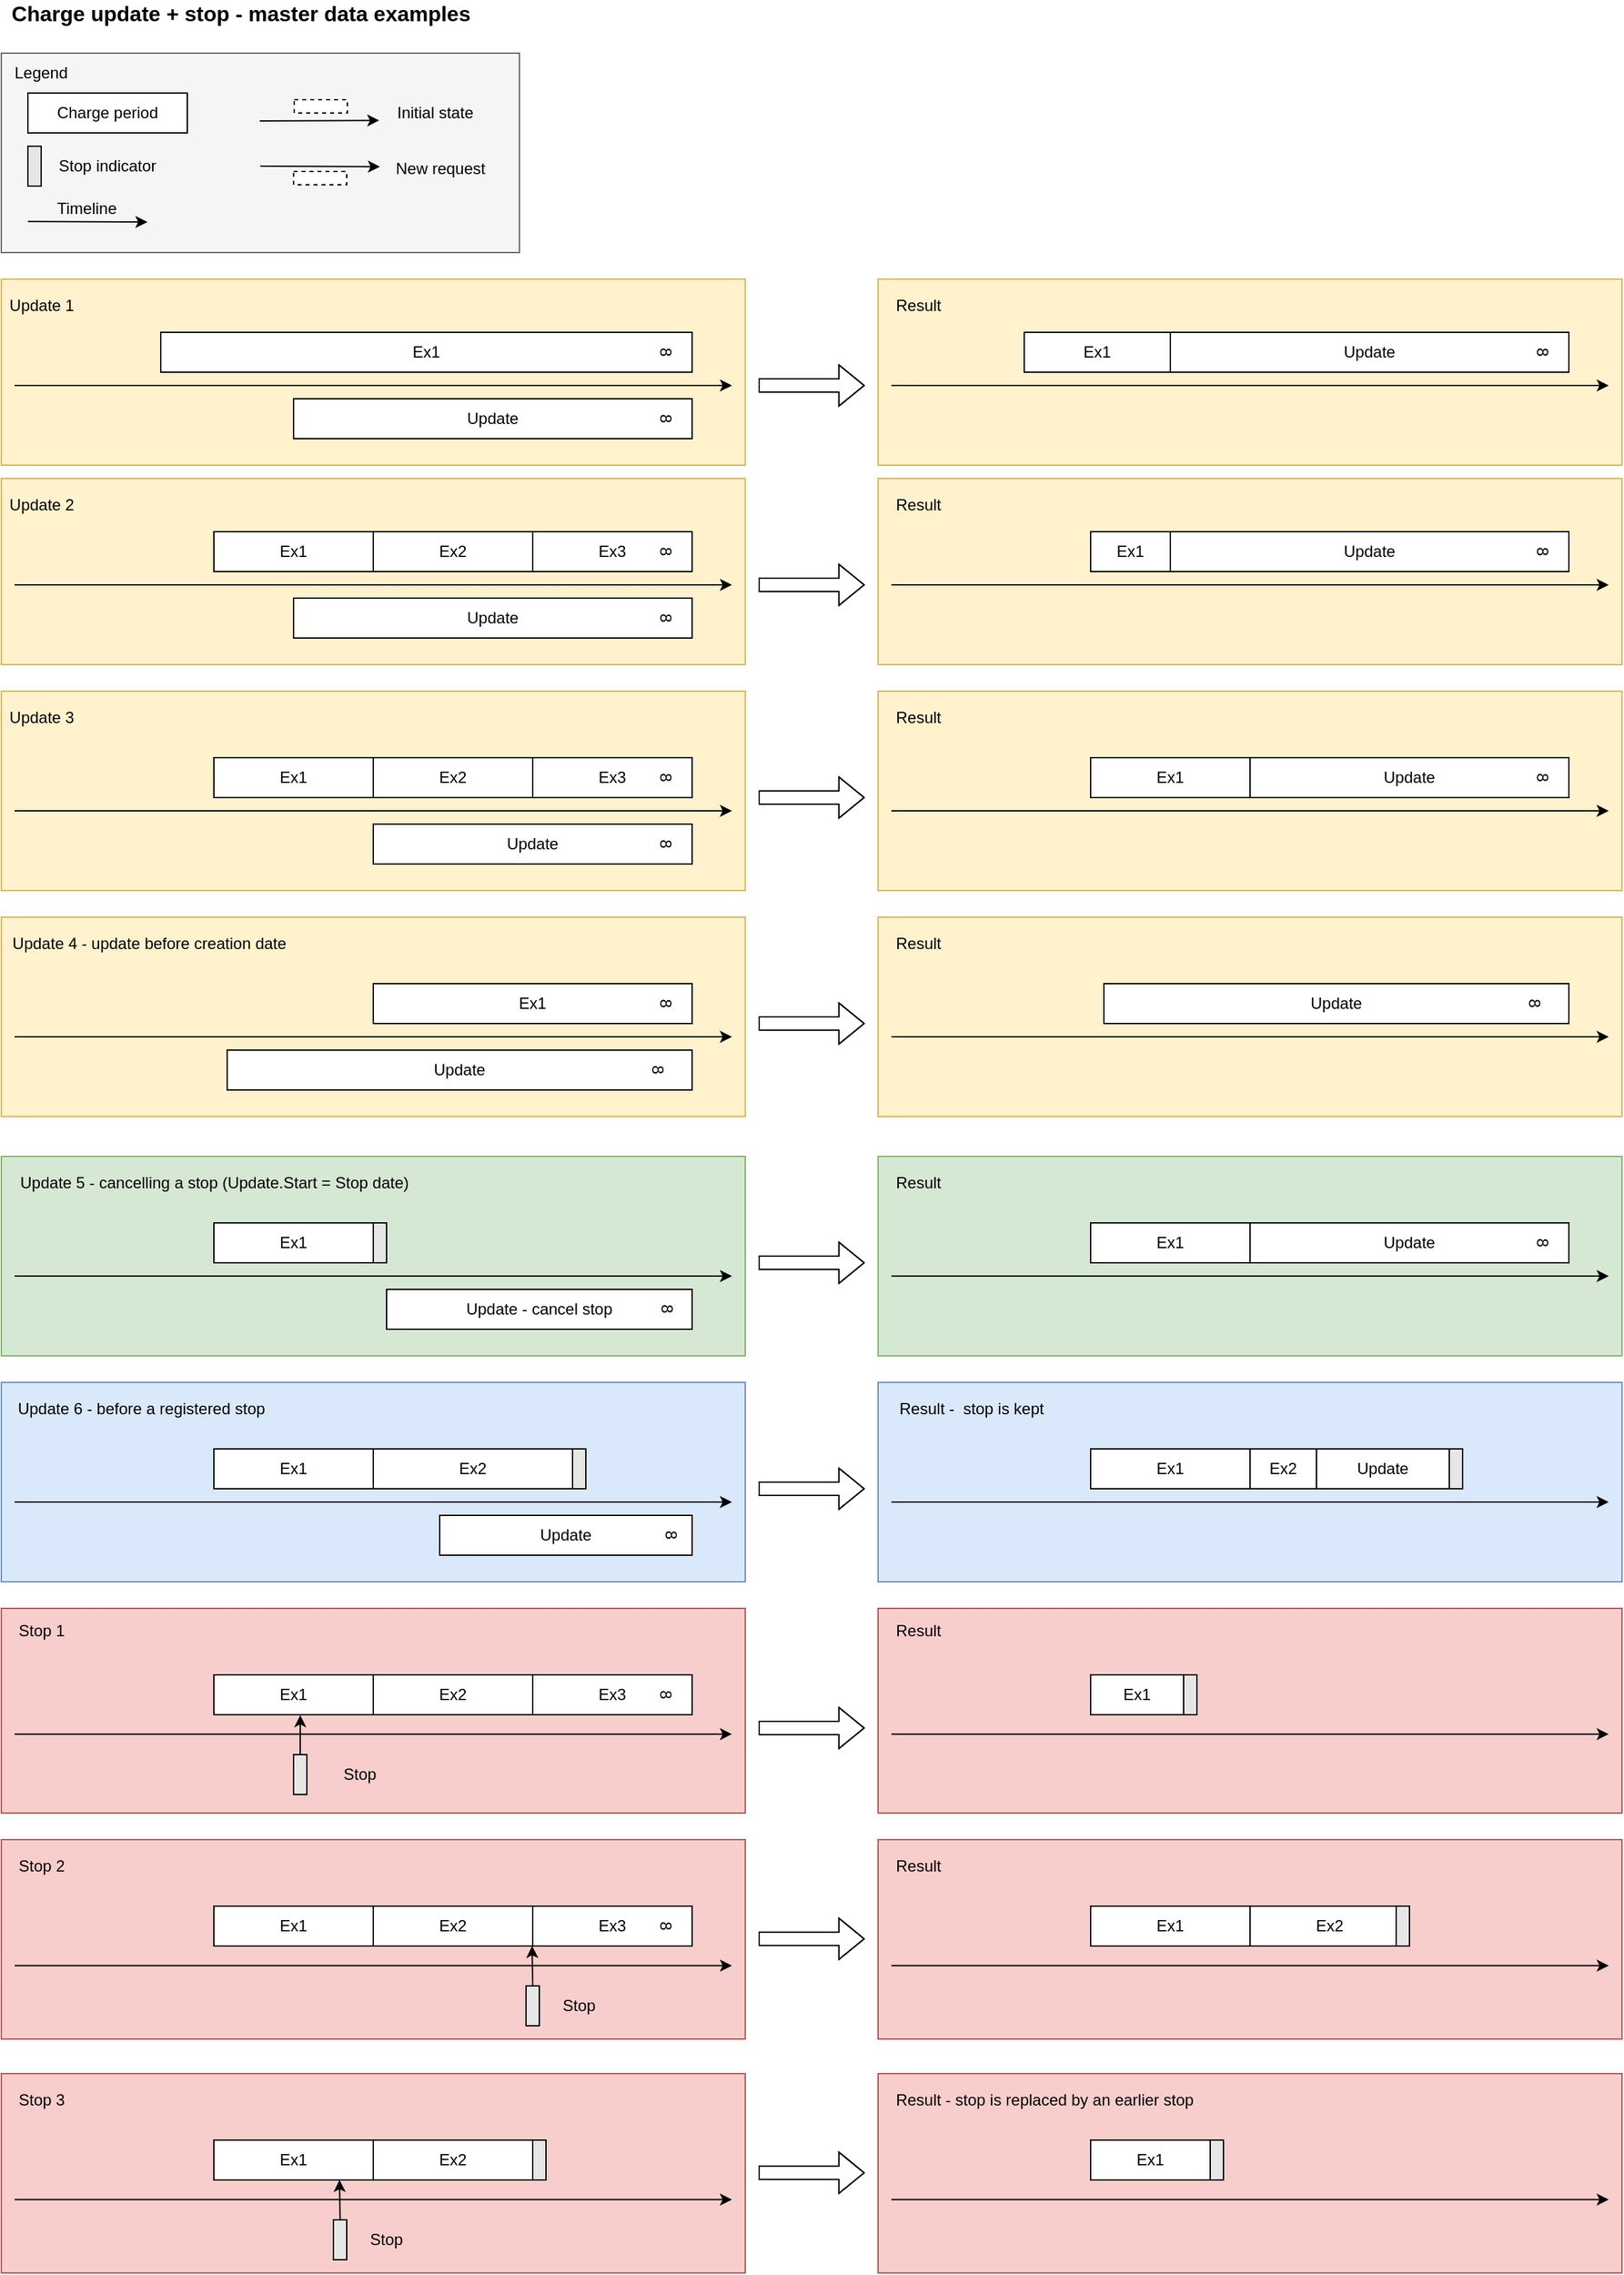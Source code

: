<mxfile version="16.5.1" type="device"><diagram id="L08xGEO8DjK5Y4wGpphl" name="Page-1"><mxGraphModel dx="1102" dy="937" grid="1" gridSize="10" guides="1" tooltips="1" connect="1" arrows="1" fold="1" page="1" pageScale="1" pageWidth="850" pageHeight="1100" math="0" shadow="0"><root><mxCell id="0"/><mxCell id="1" parent="0"/><mxCell id="g9u8XnmibtXIw8tj5yWH-46" value="" style="rounded=0;whiteSpace=wrap;html=1;fontSize=16;fillColor=#f8cecc;strokeColor=#b85450;" parent="1" vertex="1"><mxGeometry x="120" y="1514" width="560" height="150" as="geometry"/></mxCell><mxCell id="g9u8XnmibtXIw8tj5yWH-44" value="" style="rounded=0;whiteSpace=wrap;html=1;fontSize=16;fillColor=#f8cecc;strokeColor=#b85450;" parent="1" vertex="1"><mxGeometry x="120" y="1340" width="560" height="154" as="geometry"/></mxCell><mxCell id="g9u8XnmibtXIw8tj5yWH-43" value="" style="rounded=0;whiteSpace=wrap;html=1;fontSize=16;fillColor=#fff2cc;strokeColor=#d6b656;" parent="1" vertex="1"><mxGeometry x="120" y="650" width="560" height="150" as="geometry"/></mxCell><mxCell id="g9u8XnmibtXIw8tj5yWH-42" value="" style="rounded=0;whiteSpace=wrap;html=1;fontSize=16;fillColor=#fff2cc;strokeColor=#d6b656;" parent="1" vertex="1"><mxGeometry x="120" y="490" width="560" height="140" as="geometry"/></mxCell><mxCell id="g9u8XnmibtXIw8tj5yWH-1" value="" style="endArrow=classic;html=1;rounded=0;" parent="1" edge="1"><mxGeometry width="50" height="50" relative="1" as="geometry"><mxPoint x="130" y="570" as="sourcePoint"/><mxPoint x="670" y="570" as="targetPoint"/></mxGeometry></mxCell><mxCell id="g9u8XnmibtXIw8tj5yWH-2" value="Ex1" style="rounded=0;whiteSpace=wrap;html=1;" parent="1" vertex="1"><mxGeometry x="280" y="530" width="120" height="30" as="geometry"/></mxCell><mxCell id="g9u8XnmibtXIw8tj5yWH-3" value="Ex2" style="rounded=0;whiteSpace=wrap;html=1;" parent="1" vertex="1"><mxGeometry x="400" y="530" width="120" height="30" as="geometry"/></mxCell><mxCell id="g9u8XnmibtXIw8tj5yWH-4" value="Ex3" style="rounded=0;whiteSpace=wrap;html=1;" parent="1" vertex="1"><mxGeometry x="520" y="530" width="120" height="30" as="geometry"/></mxCell><mxCell id="g9u8XnmibtXIw8tj5yWH-7" value="8" style="text;html=1;strokeColor=none;fillColor=none;align=center;verticalAlign=middle;whiteSpace=wrap;rounded=0;rotation=90;" parent="1" vertex="1"><mxGeometry x="610" y="530" width="20" height="30" as="geometry"/></mxCell><mxCell id="g9u8XnmibtXIw8tj5yWH-12" value="Charge update + stop - master data examples" style="text;html=1;align=center;verticalAlign=middle;resizable=0;points=[];autosize=1;strokeColor=none;fillColor=none;fontSize=16;fontStyle=1" parent="1" vertex="1"><mxGeometry x="120" y="130" width="360" height="20" as="geometry"/></mxCell><mxCell id="g9u8XnmibtXIw8tj5yWH-13" value="" style="endArrow=classic;html=1;rounded=0;" parent="1" edge="1"><mxGeometry width="50" height="50" relative="1" as="geometry"><mxPoint x="130" y="740" as="sourcePoint"/><mxPoint x="670" y="740" as="targetPoint"/></mxGeometry></mxCell><mxCell id="g9u8XnmibtXIw8tj5yWH-14" value="Ex1" style="rounded=0;whiteSpace=wrap;html=1;" parent="1" vertex="1"><mxGeometry x="280" y="700" width="120" height="30" as="geometry"/></mxCell><mxCell id="g9u8XnmibtXIw8tj5yWH-15" value="Ex2" style="rounded=0;whiteSpace=wrap;html=1;" parent="1" vertex="1"><mxGeometry x="400" y="700" width="120" height="30" as="geometry"/></mxCell><mxCell id="g9u8XnmibtXIw8tj5yWH-16" value="Ex3" style="rounded=0;whiteSpace=wrap;html=1;" parent="1" vertex="1"><mxGeometry x="520" y="700" width="120" height="30" as="geometry"/></mxCell><mxCell id="g9u8XnmibtXIw8tj5yWH-18" value="8" style="text;html=1;strokeColor=none;fillColor=none;align=center;verticalAlign=middle;whiteSpace=wrap;rounded=0;rotation=90;" parent="1" vertex="1"><mxGeometry x="610" y="700" width="20" height="30" as="geometry"/></mxCell><mxCell id="g9u8XnmibtXIw8tj5yWH-20" value="Update 2" style="text;html=1;align=center;verticalAlign=middle;resizable=0;points=[];autosize=1;strokeColor=none;fillColor=none;" parent="1" vertex="1"><mxGeometry x="120" y="500" width="60" height="20" as="geometry"/></mxCell><mxCell id="g9u8XnmibtXIw8tj5yWH-21" value="Update 3" style="text;html=1;align=center;verticalAlign=middle;resizable=0;points=[];autosize=1;strokeColor=none;fillColor=none;" parent="1" vertex="1"><mxGeometry x="120" y="660" width="60" height="20" as="geometry"/></mxCell><mxCell id="g9u8XnmibtXIw8tj5yWH-22" value="" style="endArrow=classic;html=1;rounded=0;" parent="1" edge="1"><mxGeometry width="50" height="50" relative="1" as="geometry"><mxPoint x="130" y="1434.58" as="sourcePoint"/><mxPoint x="670" y="1434.58" as="targetPoint"/></mxGeometry></mxCell><mxCell id="g9u8XnmibtXIw8tj5yWH-23" value="Ex1" style="rounded=0;whiteSpace=wrap;html=1;" parent="1" vertex="1"><mxGeometry x="280" y="1390" width="120" height="30" as="geometry"/></mxCell><mxCell id="g9u8XnmibtXIw8tj5yWH-24" value="Ex2" style="rounded=0;whiteSpace=wrap;html=1;" parent="1" vertex="1"><mxGeometry x="400" y="1390" width="120" height="30" as="geometry"/></mxCell><mxCell id="g9u8XnmibtXIw8tj5yWH-25" value="Ex3" style="rounded=0;whiteSpace=wrap;html=1;" parent="1" vertex="1"><mxGeometry x="520" y="1390" width="120" height="30" as="geometry"/></mxCell><mxCell id="g9u8XnmibtXIw8tj5yWH-26" value="8" style="text;html=1;strokeColor=none;fillColor=none;align=center;verticalAlign=middle;whiteSpace=wrap;rounded=0;rotation=90;" parent="1" vertex="1"><mxGeometry x="610" y="1390" width="20" height="30" as="geometry"/></mxCell><mxCell id="g9u8XnmibtXIw8tj5yWH-29" value="Stop 1" style="text;html=1;align=center;verticalAlign=middle;resizable=0;points=[];autosize=1;strokeColor=none;fillColor=none;" parent="1" vertex="1"><mxGeometry x="125" y="1347" width="50" height="20" as="geometry"/></mxCell><mxCell id="g9u8XnmibtXIw8tj5yWH-30" value="" style="endArrow=classic;html=1;rounded=0;" parent="1" edge="1"><mxGeometry width="50" height="50" relative="1" as="geometry"><mxPoint x="130" y="1608.76" as="sourcePoint"/><mxPoint x="670" y="1608.76" as="targetPoint"/></mxGeometry></mxCell><mxCell id="g9u8XnmibtXIw8tj5yWH-31" value="Ex1" style="rounded=0;whiteSpace=wrap;html=1;" parent="1" vertex="1"><mxGeometry x="280" y="1564" width="120" height="30" as="geometry"/></mxCell><mxCell id="g9u8XnmibtXIw8tj5yWH-32" value="Ex2" style="rounded=0;whiteSpace=wrap;html=1;" parent="1" vertex="1"><mxGeometry x="400" y="1564" width="120" height="30" as="geometry"/></mxCell><mxCell id="g9u8XnmibtXIw8tj5yWH-33" value="Ex3" style="rounded=0;whiteSpace=wrap;html=1;" parent="1" vertex="1"><mxGeometry x="520" y="1564" width="120" height="30" as="geometry"/></mxCell><mxCell id="g9u8XnmibtXIw8tj5yWH-34" value="8" style="text;html=1;strokeColor=none;fillColor=none;align=center;verticalAlign=middle;whiteSpace=wrap;rounded=0;rotation=90;" parent="1" vertex="1"><mxGeometry x="610" y="1564" width="20" height="30" as="geometry"/></mxCell><mxCell id="g9u8XnmibtXIw8tj5yWH-36" value="" style="rounded=0;whiteSpace=wrap;html=1;fillColor=#E6E6E6;" parent="1" vertex="1"><mxGeometry x="515" y="1624" width="10" height="30" as="geometry"/></mxCell><mxCell id="g9u8XnmibtXIw8tj5yWH-37" value="Stop 2" style="text;html=1;align=center;verticalAlign=middle;resizable=0;points=[];autosize=1;strokeColor=none;fillColor=none;" parent="1" vertex="1"><mxGeometry x="125" y="1524" width="50" height="20" as="geometry"/></mxCell><mxCell id="g9u8XnmibtXIw8tj5yWH-38" value="" style="endArrow=classic;html=1;rounded=0;fontSize=16;entryX=0.538;entryY=1.039;entryDx=0;entryDy=0;entryPerimeter=0;" parent="1" edge="1"><mxGeometry width="50" height="50" relative="1" as="geometry"><mxPoint x="520" y="1624" as="sourcePoint"/><mxPoint x="519.56" y="1594" as="targetPoint"/></mxGeometry></mxCell><mxCell id="g9u8XnmibtXIw8tj5yWH-40" value="Stop" style="text;html=1;strokeColor=none;fillColor=none;align=center;verticalAlign=middle;whiteSpace=wrap;rounded=0;fontSize=12;" parent="1" vertex="1"><mxGeometry x="360" y="1450" width="60" height="30" as="geometry"/></mxCell><mxCell id="g9u8XnmibtXIw8tj5yWH-41" value="Stop" style="text;html=1;strokeColor=none;fillColor=none;align=center;verticalAlign=middle;whiteSpace=wrap;rounded=0;fontSize=12;" parent="1" vertex="1"><mxGeometry x="525" y="1624" width="60" height="30" as="geometry"/></mxCell><mxCell id="g9u8XnmibtXIw8tj5yWH-47" value="" style="group" parent="1" vertex="1" connectable="0"><mxGeometry x="340" y="580" width="300" height="30" as="geometry"/></mxCell><mxCell id="g9u8XnmibtXIw8tj5yWH-5" value="Update" style="rounded=0;whiteSpace=wrap;html=1;" parent="g9u8XnmibtXIw8tj5yWH-47" vertex="1"><mxGeometry width="300" height="30" as="geometry"/></mxCell><mxCell id="g9u8XnmibtXIw8tj5yWH-9" value="8" style="text;html=1;strokeColor=none;fillColor=none;align=center;verticalAlign=middle;whiteSpace=wrap;rounded=0;rotation=90;" parent="g9u8XnmibtXIw8tj5yWH-47" vertex="1"><mxGeometry x="270" width="20" height="30" as="geometry"/></mxCell><mxCell id="g9u8XnmibtXIw8tj5yWH-48" value="" style="group" parent="1" vertex="1" connectable="0"><mxGeometry x="400" y="750" width="240" height="30" as="geometry"/></mxCell><mxCell id="g9u8XnmibtXIw8tj5yWH-6" value="Update" style="rounded=0;whiteSpace=wrap;html=1;" parent="g9u8XnmibtXIw8tj5yWH-48" vertex="1"><mxGeometry width="240" height="30" as="geometry"/></mxCell><mxCell id="g9u8XnmibtXIw8tj5yWH-27" value="8" style="text;html=1;strokeColor=none;fillColor=none;align=center;verticalAlign=middle;whiteSpace=wrap;rounded=0;rotation=90;" parent="g9u8XnmibtXIw8tj5yWH-48" vertex="1"><mxGeometry x="210" width="20" height="30" as="geometry"/></mxCell><mxCell id="g9u8XnmibtXIw8tj5yWH-28" value="" style="rounded=0;whiteSpace=wrap;html=1;fillColor=#E6E6E6;" parent="1" vertex="1"><mxGeometry x="340" y="1450" width="10" height="30" as="geometry"/></mxCell><mxCell id="g9u8XnmibtXIw8tj5yWH-50" value="" style="endArrow=classic;html=1;rounded=0;fontSize=12;exitX=0.5;exitY=0;exitDx=0;exitDy=0;entryX=0.542;entryY=1.012;entryDx=0;entryDy=0;entryPerimeter=0;" parent="1" source="g9u8XnmibtXIw8tj5yWH-28" target="g9u8XnmibtXIw8tj5yWH-23" edge="1"><mxGeometry width="50" height="50" relative="1" as="geometry"><mxPoint x="370" y="1474" as="sourcePoint"/><mxPoint x="420" y="1424" as="targetPoint"/></mxGeometry></mxCell><mxCell id="g9u8XnmibtXIw8tj5yWH-54" value="" style="shape=flexArrow;endArrow=classic;html=1;rounded=0;fontSize=12;" parent="1" edge="1"><mxGeometry width="50" height="50" relative="1" as="geometry"><mxPoint x="690" y="570" as="sourcePoint"/><mxPoint x="770" y="570" as="targetPoint"/><Array as="points"><mxPoint x="730" y="570"/></Array></mxGeometry></mxCell><mxCell id="g9u8XnmibtXIw8tj5yWH-55" value="" style="rounded=0;whiteSpace=wrap;html=1;fontSize=16;fillColor=#fff2cc;strokeColor=#d6b656;" parent="1" vertex="1"><mxGeometry x="780" y="490" width="560" height="140" as="geometry"/></mxCell><mxCell id="g9u8XnmibtXIw8tj5yWH-56" value="" style="endArrow=classic;html=1;rounded=0;" parent="1" edge="1"><mxGeometry width="50" height="50" relative="1" as="geometry"><mxPoint x="790" y="570" as="sourcePoint"/><mxPoint x="1330.0" y="570" as="targetPoint"/></mxGeometry></mxCell><mxCell id="g9u8XnmibtXIw8tj5yWH-57" value="Ex1" style="rounded=0;whiteSpace=wrap;html=1;" parent="1" vertex="1"><mxGeometry x="940" y="530" width="60" height="30" as="geometry"/></mxCell><mxCell id="g9u8XnmibtXIw8tj5yWH-61" value="Result" style="text;html=1;align=center;verticalAlign=middle;resizable=0;points=[];autosize=1;strokeColor=none;fillColor=none;" parent="1" vertex="1"><mxGeometry x="785" y="500" width="50" height="20" as="geometry"/></mxCell><mxCell id="g9u8XnmibtXIw8tj5yWH-62" value="" style="group" parent="1" vertex="1" connectable="0"><mxGeometry x="1000" y="530" width="300" height="30" as="geometry"/></mxCell><mxCell id="g9u8XnmibtXIw8tj5yWH-63" value="Update" style="rounded=0;whiteSpace=wrap;html=1;" parent="g9u8XnmibtXIw8tj5yWH-62" vertex="1"><mxGeometry width="300" height="30" as="geometry"/></mxCell><mxCell id="g9u8XnmibtXIw8tj5yWH-64" value="8" style="text;html=1;strokeColor=none;fillColor=none;align=center;verticalAlign=middle;whiteSpace=wrap;rounded=0;rotation=90;" parent="g9u8XnmibtXIw8tj5yWH-62" vertex="1"><mxGeometry x="270" width="20" height="30" as="geometry"/></mxCell><mxCell id="g9u8XnmibtXIw8tj5yWH-65" value="" style="shape=flexArrow;endArrow=classic;html=1;rounded=0;fontSize=12;" parent="1" edge="1"><mxGeometry width="50" height="50" relative="1" as="geometry"><mxPoint x="690.0" y="730" as="sourcePoint"/><mxPoint x="770" y="730" as="targetPoint"/><Array as="points"><mxPoint x="730" y="730"/></Array></mxGeometry></mxCell><mxCell id="g9u8XnmibtXIw8tj5yWH-66" value="" style="rounded=0;whiteSpace=wrap;html=1;fontSize=16;fillColor=#fff2cc;strokeColor=#d6b656;" parent="1" vertex="1"><mxGeometry x="780" y="650" width="560" height="150" as="geometry"/></mxCell><mxCell id="g9u8XnmibtXIw8tj5yWH-67" value="" style="endArrow=classic;html=1;rounded=0;" parent="1" edge="1"><mxGeometry width="50" height="50" relative="1" as="geometry"><mxPoint x="790" y="740" as="sourcePoint"/><mxPoint x="1330.0" y="740" as="targetPoint"/></mxGeometry></mxCell><mxCell id="g9u8XnmibtXIw8tj5yWH-68" value="Ex1" style="rounded=0;whiteSpace=wrap;html=1;" parent="1" vertex="1"><mxGeometry x="940" y="700" width="120" height="30" as="geometry"/></mxCell><mxCell id="g9u8XnmibtXIw8tj5yWH-72" value="Result" style="text;html=1;align=center;verticalAlign=middle;resizable=0;points=[];autosize=1;strokeColor=none;fillColor=none;" parent="1" vertex="1"><mxGeometry x="785" y="660" width="50" height="20" as="geometry"/></mxCell><mxCell id="g9u8XnmibtXIw8tj5yWH-73" value="" style="group" parent="1" vertex="1" connectable="0"><mxGeometry x="1060" y="700" width="240" height="30" as="geometry"/></mxCell><mxCell id="g9u8XnmibtXIw8tj5yWH-74" value="Update" style="rounded=0;whiteSpace=wrap;html=1;" parent="g9u8XnmibtXIw8tj5yWH-73" vertex="1"><mxGeometry width="240" height="30" as="geometry"/></mxCell><mxCell id="g9u8XnmibtXIw8tj5yWH-75" value="8" style="text;html=1;strokeColor=none;fillColor=none;align=center;verticalAlign=middle;whiteSpace=wrap;rounded=0;rotation=90;" parent="g9u8XnmibtXIw8tj5yWH-73" vertex="1"><mxGeometry x="210" width="20" height="30" as="geometry"/></mxCell><mxCell id="g9u8XnmibtXIw8tj5yWH-76" value="" style="shape=flexArrow;endArrow=classic;html=1;rounded=0;fontSize=12;" parent="1" edge="1"><mxGeometry width="50" height="50" relative="1" as="geometry"><mxPoint x="690.0" y="1430" as="sourcePoint"/><mxPoint x="770" y="1430" as="targetPoint"/><Array as="points"><mxPoint x="730" y="1430"/></Array></mxGeometry></mxCell><mxCell id="g9u8XnmibtXIw8tj5yWH-87" value="" style="rounded=0;whiteSpace=wrap;html=1;fontSize=16;fillColor=#f8cecc;strokeColor=#b85450;" parent="1" vertex="1"><mxGeometry x="780" y="1340" width="560" height="154" as="geometry"/></mxCell><mxCell id="g9u8XnmibtXIw8tj5yWH-88" value="" style="endArrow=classic;html=1;rounded=0;" parent="1" edge="1"><mxGeometry width="50" height="50" relative="1" as="geometry"><mxPoint x="790" y="1434.58" as="sourcePoint"/><mxPoint x="1330.0" y="1434.58" as="targetPoint"/></mxGeometry></mxCell><mxCell id="g9u8XnmibtXIw8tj5yWH-89" value="Ex1" style="rounded=0;whiteSpace=wrap;html=1;" parent="1" vertex="1"><mxGeometry x="940" y="1390" width="70" height="30" as="geometry"/></mxCell><mxCell id="g9u8XnmibtXIw8tj5yWH-93" value="Result" style="text;html=1;align=center;verticalAlign=middle;resizable=0;points=[];autosize=1;strokeColor=none;fillColor=none;" parent="1" vertex="1"><mxGeometry x="785" y="1347" width="50" height="20" as="geometry"/></mxCell><mxCell id="g9u8XnmibtXIw8tj5yWH-97" value="" style="shape=flexArrow;endArrow=classic;html=1;rounded=0;fontSize=12;" parent="1" edge="1"><mxGeometry width="50" height="50" relative="1" as="geometry"><mxPoint x="690.0" y="1588.58" as="sourcePoint"/><mxPoint x="770" y="1588.58" as="targetPoint"/><Array as="points"><mxPoint x="730" y="1588.58"/></Array></mxGeometry></mxCell><mxCell id="g9u8XnmibtXIw8tj5yWH-98" value="" style="rounded=0;whiteSpace=wrap;html=1;fontSize=16;fillColor=#f8cecc;strokeColor=#b85450;" parent="1" vertex="1"><mxGeometry x="780" y="1514" width="560" height="150" as="geometry"/></mxCell><mxCell id="g9u8XnmibtXIw8tj5yWH-99" value="" style="endArrow=classic;html=1;rounded=0;" parent="1" edge="1"><mxGeometry width="50" height="50" relative="1" as="geometry"><mxPoint x="790" y="1608.76" as="sourcePoint"/><mxPoint x="1330.0" y="1608.76" as="targetPoint"/></mxGeometry></mxCell><mxCell id="g9u8XnmibtXIw8tj5yWH-100" value="Ex1" style="rounded=0;whiteSpace=wrap;html=1;" parent="1" vertex="1"><mxGeometry x="940" y="1564" width="120" height="30" as="geometry"/></mxCell><mxCell id="g9u8XnmibtXIw8tj5yWH-101" value="Ex2" style="rounded=0;whiteSpace=wrap;html=1;" parent="1" vertex="1"><mxGeometry x="1060" y="1564" width="120" height="30" as="geometry"/></mxCell><mxCell id="g9u8XnmibtXIw8tj5yWH-105" value="Result" style="text;html=1;align=center;verticalAlign=middle;resizable=0;points=[];autosize=1;strokeColor=none;fillColor=none;" parent="1" vertex="1"><mxGeometry x="785" y="1524" width="50" height="20" as="geometry"/></mxCell><mxCell id="g9u8XnmibtXIw8tj5yWH-108" value="" style="rounded=0;whiteSpace=wrap;html=1;fontSize=16;fillColor=#d5e8d4;strokeColor=#82b366;" parent="1" vertex="1"><mxGeometry x="120" y="1000" width="560" height="150" as="geometry"/></mxCell><mxCell id="g9u8XnmibtXIw8tj5yWH-109" value="" style="endArrow=classic;html=1;rounded=0;" parent="1" edge="1"><mxGeometry width="50" height="50" relative="1" as="geometry"><mxPoint x="130" y="1090" as="sourcePoint"/><mxPoint x="670" y="1090" as="targetPoint"/></mxGeometry></mxCell><mxCell id="g9u8XnmibtXIw8tj5yWH-110" value="Ex1" style="rounded=0;whiteSpace=wrap;html=1;" parent="1" vertex="1"><mxGeometry x="280" y="1050" width="120" height="30" as="geometry"/></mxCell><mxCell id="g9u8XnmibtXIw8tj5yWH-114" value="Update 5 - cancelling a stop (Update.Start = Stop date)" style="text;html=1;align=center;verticalAlign=middle;resizable=0;points=[];autosize=1;strokeColor=none;fillColor=none;" parent="1" vertex="1"><mxGeometry x="125" y="1010" width="310" height="20" as="geometry"/></mxCell><mxCell id="g9u8XnmibtXIw8tj5yWH-115" value="" style="group" parent="1" vertex="1" connectable="0"><mxGeometry x="410" y="1100" width="230" height="30" as="geometry"/></mxCell><mxCell id="g9u8XnmibtXIw8tj5yWH-116" value="Update - cancel stop" style="rounded=0;whiteSpace=wrap;html=1;" parent="g9u8XnmibtXIw8tj5yWH-115" vertex="1"><mxGeometry width="230" height="30" as="geometry"/></mxCell><mxCell id="g9u8XnmibtXIw8tj5yWH-117" value="8" style="text;html=1;strokeColor=none;fillColor=none;align=center;verticalAlign=middle;whiteSpace=wrap;rounded=0;rotation=90;" parent="g9u8XnmibtXIw8tj5yWH-115" vertex="1"><mxGeometry x="201.25" width="19.167" height="30" as="geometry"/></mxCell><mxCell id="g9u8XnmibtXIw8tj5yWH-118" value="" style="shape=flexArrow;endArrow=classic;html=1;rounded=0;fontSize=12;" parent="1" edge="1"><mxGeometry width="50" height="50" relative="1" as="geometry"><mxPoint x="690" y="1080" as="sourcePoint"/><mxPoint x="770" y="1080" as="targetPoint"/><Array as="points"><mxPoint x="730" y="1080"/></Array></mxGeometry></mxCell><mxCell id="g9u8XnmibtXIw8tj5yWH-119" value="" style="rounded=0;whiteSpace=wrap;html=1;fontSize=16;fillColor=#d5e8d4;strokeColor=#82b366;" parent="1" vertex="1"><mxGeometry x="780" y="1000" width="560" height="150" as="geometry"/></mxCell><mxCell id="g9u8XnmibtXIw8tj5yWH-120" value="" style="endArrow=classic;html=1;rounded=0;" parent="1" edge="1"><mxGeometry width="50" height="50" relative="1" as="geometry"><mxPoint x="790" y="1090" as="sourcePoint"/><mxPoint x="1330" y="1090" as="targetPoint"/></mxGeometry></mxCell><mxCell id="g9u8XnmibtXIw8tj5yWH-121" value="Ex1" style="rounded=0;whiteSpace=wrap;html=1;" parent="1" vertex="1"><mxGeometry x="940" y="1050" width="120" height="30" as="geometry"/></mxCell><mxCell id="g9u8XnmibtXIw8tj5yWH-122" value="Result" style="text;html=1;align=center;verticalAlign=middle;resizable=0;points=[];autosize=1;strokeColor=none;fillColor=none;" parent="1" vertex="1"><mxGeometry x="785" y="1010" width="50" height="20" as="geometry"/></mxCell><mxCell id="g9u8XnmibtXIw8tj5yWH-123" value="" style="group" parent="1" vertex="1" connectable="0"><mxGeometry x="1060" y="1050" width="240" height="30" as="geometry"/></mxCell><mxCell id="g9u8XnmibtXIw8tj5yWH-124" value="Update" style="rounded=0;whiteSpace=wrap;html=1;" parent="g9u8XnmibtXIw8tj5yWH-123" vertex="1"><mxGeometry width="240" height="30" as="geometry"/></mxCell><mxCell id="g9u8XnmibtXIw8tj5yWH-125" value="8" style="text;html=1;strokeColor=none;fillColor=none;align=center;verticalAlign=middle;whiteSpace=wrap;rounded=0;rotation=90;" parent="g9u8XnmibtXIw8tj5yWH-123" vertex="1"><mxGeometry x="210" width="20" height="30" as="geometry"/></mxCell><mxCell id="g9u8XnmibtXIw8tj5yWH-157" value="" style="rounded=0;whiteSpace=wrap;html=1;fontSize=16;fillColor=#dae8fc;strokeColor=#6c8ebf;" parent="1" vertex="1"><mxGeometry x="120" y="1170" width="560" height="150" as="geometry"/></mxCell><mxCell id="g9u8XnmibtXIw8tj5yWH-158" value="" style="endArrow=classic;html=1;rounded=0;" parent="1" edge="1"><mxGeometry width="50" height="50" relative="1" as="geometry"><mxPoint x="130" y="1260" as="sourcePoint"/><mxPoint x="670" y="1260" as="targetPoint"/></mxGeometry></mxCell><mxCell id="g9u8XnmibtXIw8tj5yWH-159" value="Ex1" style="rounded=0;whiteSpace=wrap;html=1;" parent="1" vertex="1"><mxGeometry x="280" y="1220" width="120" height="30" as="geometry"/></mxCell><mxCell id="g9u8XnmibtXIw8tj5yWH-160" value="Update 6 - before a registered stop" style="text;html=1;align=center;verticalAlign=middle;resizable=0;points=[];autosize=1;strokeColor=none;fillColor=none;" parent="1" vertex="1"><mxGeometry x="125" y="1180" width="200" height="20" as="geometry"/></mxCell><mxCell id="g9u8XnmibtXIw8tj5yWH-161" value="" style="group" parent="1" vertex="1" connectable="0"><mxGeometry x="450" y="1270" width="190" height="60" as="geometry"/></mxCell><mxCell id="g9u8XnmibtXIw8tj5yWH-162" value="Update" style="rounded=0;whiteSpace=wrap;html=1;" parent="g9u8XnmibtXIw8tj5yWH-161" vertex="1"><mxGeometry width="190" height="30" as="geometry"/></mxCell><mxCell id="g9u8XnmibtXIw8tj5yWH-163" value="8" style="text;html=1;strokeColor=none;fillColor=none;align=center;verticalAlign=middle;whiteSpace=wrap;rounded=0;rotation=90;" parent="g9u8XnmibtXIw8tj5yWH-161" vertex="1"><mxGeometry x="166.25" width="15.833" height="30" as="geometry"/></mxCell><mxCell id="g9u8XnmibtXIw8tj5yWH-164" value="" style="shape=flexArrow;endArrow=classic;html=1;rounded=0;fontSize=12;" parent="1" edge="1"><mxGeometry width="50" height="50" relative="1" as="geometry"><mxPoint x="690" y="1250" as="sourcePoint"/><mxPoint x="770" y="1250" as="targetPoint"/><Array as="points"><mxPoint x="730" y="1250"/></Array></mxGeometry></mxCell><mxCell id="g9u8XnmibtXIw8tj5yWH-172" value="Ex2" style="rounded=0;whiteSpace=wrap;html=1;" parent="1" vertex="1"><mxGeometry x="400" y="1220" width="150" height="30" as="geometry"/></mxCell><mxCell id="g9u8XnmibtXIw8tj5yWH-173" value="" style="rounded=0;whiteSpace=wrap;html=1;fontSize=16;fillColor=#dae8fc;strokeColor=#6c8ebf;" parent="1" vertex="1"><mxGeometry x="780" y="1170" width="560" height="150" as="geometry"/></mxCell><mxCell id="g9u8XnmibtXIw8tj5yWH-174" value="" style="endArrow=classic;html=1;rounded=0;" parent="1" edge="1"><mxGeometry width="50" height="50" relative="1" as="geometry"><mxPoint x="790" y="1260" as="sourcePoint"/><mxPoint x="1330.0" y="1260" as="targetPoint"/></mxGeometry></mxCell><mxCell id="g9u8XnmibtXIw8tj5yWH-175" value="Ex1" style="rounded=0;whiteSpace=wrap;html=1;" parent="1" vertex="1"><mxGeometry x="940" y="1220" width="120" height="30" as="geometry"/></mxCell><mxCell id="g9u8XnmibtXIw8tj5yWH-176" value="Result -&amp;nbsp; stop is kept" style="text;html=1;align=center;verticalAlign=middle;resizable=0;points=[];autosize=1;strokeColor=none;fillColor=none;" parent="1" vertex="1"><mxGeometry x="790" y="1180" width="120" height="20" as="geometry"/></mxCell><mxCell id="g9u8XnmibtXIw8tj5yWH-177" value="" style="group" parent="1" vertex="1" connectable="0"><mxGeometry x="1110" y="1220" width="110" height="30" as="geometry"/></mxCell><mxCell id="g9u8XnmibtXIw8tj5yWH-178" value="Update" style="rounded=0;whiteSpace=wrap;html=1;" parent="g9u8XnmibtXIw8tj5yWH-177" vertex="1"><mxGeometry width="100" height="30" as="geometry"/></mxCell><mxCell id="g9u8XnmibtXIw8tj5yWH-184" value="" style="rounded=0;whiteSpace=wrap;html=1;fillColor=#E6E6E6;" parent="g9u8XnmibtXIw8tj5yWH-177" vertex="1"><mxGeometry x="100" width="10" height="30" as="geometry"/></mxCell><mxCell id="g9u8XnmibtXIw8tj5yWH-180" value="Ex2" style="rounded=0;whiteSpace=wrap;html=1;" parent="1" vertex="1"><mxGeometry x="1060" y="1220" width="50" height="30" as="geometry"/></mxCell><mxCell id="g9u8XnmibtXIw8tj5yWH-182" value="" style="rounded=0;whiteSpace=wrap;html=1;fillColor=#E6E6E6;" parent="1" vertex="1"><mxGeometry x="400" y="1050" width="10" height="30" as="geometry"/></mxCell><mxCell id="g9u8XnmibtXIw8tj5yWH-183" value="" style="rounded=0;whiteSpace=wrap;html=1;fillColor=#E6E6E6;" parent="1" vertex="1"><mxGeometry x="550" y="1220" width="10" height="30" as="geometry"/></mxCell><mxCell id="g9u8XnmibtXIw8tj5yWH-185" value="" style="rounded=0;whiteSpace=wrap;html=1;fillColor=#E6E6E6;" parent="1" vertex="1"><mxGeometry x="1010" y="1390" width="10" height="30" as="geometry"/></mxCell><mxCell id="SnLBHtTdmQzteYEdaBdL-1" value="" style="rounded=0;whiteSpace=wrap;html=1;fontSize=16;fillColor=#f8cecc;strokeColor=#b85450;" parent="1" vertex="1"><mxGeometry x="120" y="1690" width="560" height="150" as="geometry"/></mxCell><mxCell id="SnLBHtTdmQzteYEdaBdL-2" value="" style="endArrow=classic;html=1;rounded=0;" parent="1" edge="1"><mxGeometry width="50" height="50" relative="1" as="geometry"><mxPoint x="130" y="1784.76" as="sourcePoint"/><mxPoint x="670" y="1784.76" as="targetPoint"/></mxGeometry></mxCell><mxCell id="SnLBHtTdmQzteYEdaBdL-3" value="Ex1" style="rounded=0;whiteSpace=wrap;html=1;" parent="1" vertex="1"><mxGeometry x="280" y="1740" width="120" height="30" as="geometry"/></mxCell><mxCell id="SnLBHtTdmQzteYEdaBdL-4" value="Ex2" style="rounded=0;whiteSpace=wrap;html=1;" parent="1" vertex="1"><mxGeometry x="400" y="1740" width="120" height="30" as="geometry"/></mxCell><mxCell id="SnLBHtTdmQzteYEdaBdL-7" value="" style="rounded=0;whiteSpace=wrap;html=1;fillColor=#E6E6E6;" parent="1" vertex="1"><mxGeometry x="370" y="1800" width="10" height="30" as="geometry"/></mxCell><mxCell id="SnLBHtTdmQzteYEdaBdL-8" value="Stop 3" style="text;html=1;align=center;verticalAlign=middle;resizable=0;points=[];autosize=1;strokeColor=none;fillColor=none;" parent="1" vertex="1"><mxGeometry x="125" y="1700" width="50" height="20" as="geometry"/></mxCell><mxCell id="SnLBHtTdmQzteYEdaBdL-9" value="" style="endArrow=classic;html=1;rounded=0;fontSize=16;entryX=0.538;entryY=1.039;entryDx=0;entryDy=0;entryPerimeter=0;" parent="1" edge="1"><mxGeometry width="50" height="50" relative="1" as="geometry"><mxPoint x="375" y="1800" as="sourcePoint"/><mxPoint x="374.56" y="1770" as="targetPoint"/></mxGeometry></mxCell><mxCell id="SnLBHtTdmQzteYEdaBdL-10" value="Stop" style="text;html=1;strokeColor=none;fillColor=none;align=center;verticalAlign=middle;whiteSpace=wrap;rounded=0;fontSize=12;" parent="1" vertex="1"><mxGeometry x="380" y="1800" width="60" height="30" as="geometry"/></mxCell><mxCell id="SnLBHtTdmQzteYEdaBdL-11" value="" style="shape=flexArrow;endArrow=classic;html=1;rounded=0;fontSize=12;" parent="1" edge="1"><mxGeometry width="50" height="50" relative="1" as="geometry"><mxPoint x="690" y="1764.58" as="sourcePoint"/><mxPoint x="770" y="1764.58" as="targetPoint"/><Array as="points"><mxPoint x="730" y="1764.58"/></Array></mxGeometry></mxCell><mxCell id="SnLBHtTdmQzteYEdaBdL-12" value="" style="rounded=0;whiteSpace=wrap;html=1;fontSize=16;fillColor=#f8cecc;strokeColor=#b85450;" parent="1" vertex="1"><mxGeometry x="780" y="1690" width="560" height="150" as="geometry"/></mxCell><mxCell id="SnLBHtTdmQzteYEdaBdL-13" value="" style="endArrow=classic;html=1;rounded=0;" parent="1" edge="1"><mxGeometry width="50" height="50" relative="1" as="geometry"><mxPoint x="790" y="1784.76" as="sourcePoint"/><mxPoint x="1330" y="1784.76" as="targetPoint"/></mxGeometry></mxCell><mxCell id="SnLBHtTdmQzteYEdaBdL-14" value="Ex1" style="rounded=0;whiteSpace=wrap;html=1;" parent="1" vertex="1"><mxGeometry x="940" y="1740" width="90" height="30" as="geometry"/></mxCell><mxCell id="SnLBHtTdmQzteYEdaBdL-16" value="Result - stop is replaced by an earlier stop" style="text;html=1;align=center;verticalAlign=middle;resizable=0;points=[];autosize=1;strokeColor=none;fillColor=none;" parent="1" vertex="1"><mxGeometry x="785" y="1700" width="240" height="20" as="geometry"/></mxCell><mxCell id="SnLBHtTdmQzteYEdaBdL-17" value="" style="rounded=0;whiteSpace=wrap;html=1;fillColor=#E6E6E6;" parent="1" vertex="1"><mxGeometry x="520" y="1740" width="10" height="30" as="geometry"/></mxCell><mxCell id="SnLBHtTdmQzteYEdaBdL-19" value="" style="rounded=0;whiteSpace=wrap;html=1;fillColor=#E6E6E6;" parent="1" vertex="1"><mxGeometry x="1030" y="1740" width="10" height="30" as="geometry"/></mxCell><mxCell id="SnLBHtTdmQzteYEdaBdL-21" value="" style="rounded=0;whiteSpace=wrap;html=1;fillColor=#E6E6E6;" parent="1" vertex="1"><mxGeometry x="1170" y="1564" width="10" height="30" as="geometry"/></mxCell><mxCell id="SnLBHtTdmQzteYEdaBdL-31" value="" style="rounded=0;whiteSpace=wrap;html=1;fillColor=#f5f5f5;fontColor=#333333;strokeColor=#666666;" parent="1" vertex="1"><mxGeometry x="120" y="170" width="390" height="150" as="geometry"/></mxCell><mxCell id="SnLBHtTdmQzteYEdaBdL-32" value="Charge period" style="rounded=0;whiteSpace=wrap;html=1;" parent="1" vertex="1"><mxGeometry x="140" y="200" width="120" height="30" as="geometry"/></mxCell><mxCell id="SnLBHtTdmQzteYEdaBdL-33" value="Legend" style="text;html=1;strokeColor=none;fillColor=none;align=center;verticalAlign=middle;whiteSpace=wrap;rounded=0;" parent="1" vertex="1"><mxGeometry x="120" y="170" width="60" height="30" as="geometry"/></mxCell><mxCell id="SnLBHtTdmQzteYEdaBdL-35" value="" style="rounded=0;whiteSpace=wrap;html=1;fillColor=#E6E6E6;" parent="1" vertex="1"><mxGeometry x="140" y="240" width="10" height="30" as="geometry"/></mxCell><mxCell id="SnLBHtTdmQzteYEdaBdL-36" value="Stop indicator" style="text;html=1;strokeColor=none;fillColor=none;align=center;verticalAlign=middle;whiteSpace=wrap;rounded=0;" parent="1" vertex="1"><mxGeometry x="160" y="240" width="80" height="30" as="geometry"/></mxCell><mxCell id="SnLBHtTdmQzteYEdaBdL-37" value="" style="endArrow=classic;html=1;rounded=0;" parent="1" edge="1"><mxGeometry width="50" height="50" relative="1" as="geometry"><mxPoint x="140" y="296.58" as="sourcePoint"/><mxPoint x="230" y="297" as="targetPoint"/></mxGeometry></mxCell><mxCell id="SnLBHtTdmQzteYEdaBdL-38" value="Timeline" style="text;html=1;strokeColor=none;fillColor=none;align=left;verticalAlign=middle;whiteSpace=wrap;rounded=0;" parent="1" vertex="1"><mxGeometry x="160" y="272" width="80" height="30" as="geometry"/></mxCell><mxCell id="SnLBHtTdmQzteYEdaBdL-39" value="" style="endArrow=classic;html=1;rounded=0;" parent="1" edge="1"><mxGeometry width="50" height="50" relative="1" as="geometry"><mxPoint x="314.5" y="221" as="sourcePoint"/><mxPoint x="404.5" y="220.59" as="targetPoint"/></mxGeometry></mxCell><mxCell id="SnLBHtTdmQzteYEdaBdL-40" value="" style="rounded=0;whiteSpace=wrap;html=1;dashed=1;" parent="1" vertex="1"><mxGeometry x="340.5" y="205" width="40" height="10" as="geometry"/></mxCell><mxCell id="SnLBHtTdmQzteYEdaBdL-42" value="Initial state" style="text;html=1;strokeColor=none;fillColor=none;align=left;verticalAlign=middle;whiteSpace=wrap;rounded=0;" parent="1" vertex="1"><mxGeometry x="415.5" y="200" width="80" height="30" as="geometry"/></mxCell><mxCell id="SnLBHtTdmQzteYEdaBdL-43" value="" style="endArrow=classic;html=1;rounded=0;" parent="1" edge="1"><mxGeometry width="50" height="50" relative="1" as="geometry"><mxPoint x="315" y="255.0" as="sourcePoint"/><mxPoint x="405.0" y="255.42" as="targetPoint"/></mxGeometry></mxCell><mxCell id="SnLBHtTdmQzteYEdaBdL-44" value="" style="rounded=0;whiteSpace=wrap;html=1;dashed=1;" parent="1" vertex="1"><mxGeometry x="340" y="259" width="40" height="10" as="geometry"/></mxCell><mxCell id="SnLBHtTdmQzteYEdaBdL-46" value="New request" style="text;html=1;strokeColor=none;fillColor=none;align=left;verticalAlign=middle;whiteSpace=wrap;rounded=0;" parent="1" vertex="1"><mxGeometry x="415" y="242" width="80" height="30" as="geometry"/></mxCell><mxCell id="TEgv2Kdvv6H9tpGkeG3T-1" value="" style="rounded=0;whiteSpace=wrap;html=1;fontSize=16;fillColor=#fff2cc;strokeColor=#d6b656;" parent="1" vertex="1"><mxGeometry x="120" y="820" width="560" height="150" as="geometry"/></mxCell><mxCell id="TEgv2Kdvv6H9tpGkeG3T-2" value="" style="endArrow=classic;html=1;rounded=0;" parent="1" edge="1"><mxGeometry width="50" height="50" relative="1" as="geometry"><mxPoint x="130.0" y="910" as="sourcePoint"/><mxPoint x="670" y="910" as="targetPoint"/></mxGeometry></mxCell><mxCell id="TEgv2Kdvv6H9tpGkeG3T-5" value="Ex1" style="rounded=0;whiteSpace=wrap;html=1;" parent="1" vertex="1"><mxGeometry x="400" y="870" width="240" height="30" as="geometry"/></mxCell><mxCell id="TEgv2Kdvv6H9tpGkeG3T-6" value="8" style="text;html=1;strokeColor=none;fillColor=none;align=center;verticalAlign=middle;whiteSpace=wrap;rounded=0;rotation=90;" parent="1" vertex="1"><mxGeometry x="610" y="870" width="20" height="30" as="geometry"/></mxCell><mxCell id="TEgv2Kdvv6H9tpGkeG3T-7" value="Update 4 - update before creation date" style="text;html=1;align=center;verticalAlign=middle;resizable=0;points=[];autosize=1;strokeColor=none;fillColor=none;" parent="1" vertex="1"><mxGeometry x="120.5" y="830" width="220" height="20" as="geometry"/></mxCell><mxCell id="TEgv2Kdvv6H9tpGkeG3T-8" value="" style="group" parent="1" vertex="1" connectable="0"><mxGeometry x="330" y="920" width="310" height="30" as="geometry"/></mxCell><mxCell id="TEgv2Kdvv6H9tpGkeG3T-9" value="Update" style="rounded=0;whiteSpace=wrap;html=1;" parent="TEgv2Kdvv6H9tpGkeG3T-8" vertex="1"><mxGeometry x="-40" width="350" height="30" as="geometry"/></mxCell><mxCell id="TEgv2Kdvv6H9tpGkeG3T-10" value="8" style="text;html=1;strokeColor=none;fillColor=none;align=center;verticalAlign=middle;whiteSpace=wrap;rounded=0;rotation=90;" parent="TEgv2Kdvv6H9tpGkeG3T-8" vertex="1"><mxGeometry x="271.25" width="25.833" height="30" as="geometry"/></mxCell><mxCell id="TEgv2Kdvv6H9tpGkeG3T-11" value="" style="shape=flexArrow;endArrow=classic;html=1;rounded=0;fontSize=12;" parent="1" edge="1"><mxGeometry width="50" height="50" relative="1" as="geometry"><mxPoint x="690" y="900" as="sourcePoint"/><mxPoint x="770" y="900" as="targetPoint"/><Array as="points"><mxPoint x="730" y="900"/></Array></mxGeometry></mxCell><mxCell id="TEgv2Kdvv6H9tpGkeG3T-12" value="" style="rounded=0;whiteSpace=wrap;html=1;fontSize=16;fillColor=#fff2cc;strokeColor=#d6b656;" parent="1" vertex="1"><mxGeometry x="780" y="820" width="560" height="150" as="geometry"/></mxCell><mxCell id="TEgv2Kdvv6H9tpGkeG3T-13" value="" style="endArrow=classic;html=1;rounded=0;" parent="1" edge="1"><mxGeometry width="50" height="50" relative="1" as="geometry"><mxPoint x="790" y="910" as="sourcePoint"/><mxPoint x="1330" y="910" as="targetPoint"/></mxGeometry></mxCell><mxCell id="TEgv2Kdvv6H9tpGkeG3T-15" value="Result" style="text;html=1;align=center;verticalAlign=middle;resizable=0;points=[];autosize=1;strokeColor=none;fillColor=none;" parent="1" vertex="1"><mxGeometry x="785" y="830" width="50" height="20" as="geometry"/></mxCell><mxCell id="TEgv2Kdvv6H9tpGkeG3T-19" value="" style="group" parent="1" vertex="1" connectable="0"><mxGeometry x="990" y="870" width="310" height="30" as="geometry"/></mxCell><mxCell id="TEgv2Kdvv6H9tpGkeG3T-20" value="Update" style="rounded=0;whiteSpace=wrap;html=1;" parent="TEgv2Kdvv6H9tpGkeG3T-19" vertex="1"><mxGeometry x="-40" width="350" height="30" as="geometry"/></mxCell><mxCell id="TEgv2Kdvv6H9tpGkeG3T-21" value="8" style="text;html=1;strokeColor=none;fillColor=none;align=center;verticalAlign=middle;whiteSpace=wrap;rounded=0;rotation=90;" parent="TEgv2Kdvv6H9tpGkeG3T-19" vertex="1"><mxGeometry x="271.25" width="25.833" height="30" as="geometry"/></mxCell><mxCell id="TEgv2Kdvv6H9tpGkeG3T-22" value="" style="rounded=0;whiteSpace=wrap;html=1;fontSize=16;fillColor=#fff2cc;strokeColor=#d6b656;" parent="1" vertex="1"><mxGeometry x="120" y="340" width="560" height="140" as="geometry"/></mxCell><mxCell id="TEgv2Kdvv6H9tpGkeG3T-23" value="" style="endArrow=classic;html=1;rounded=0;" parent="1" edge="1"><mxGeometry width="50" height="50" relative="1" as="geometry"><mxPoint x="130" y="420" as="sourcePoint"/><mxPoint x="670" y="420" as="targetPoint"/></mxGeometry></mxCell><mxCell id="TEgv2Kdvv6H9tpGkeG3T-26" value="Ex1" style="rounded=0;whiteSpace=wrap;html=1;" parent="1" vertex="1"><mxGeometry x="240" y="380" width="400" height="30" as="geometry"/></mxCell><mxCell id="TEgv2Kdvv6H9tpGkeG3T-27" value="8" style="text;html=1;strokeColor=none;fillColor=none;align=center;verticalAlign=middle;whiteSpace=wrap;rounded=0;rotation=90;" parent="1" vertex="1"><mxGeometry x="610" y="380" width="20" height="30" as="geometry"/></mxCell><mxCell id="TEgv2Kdvv6H9tpGkeG3T-28" value="Update 1" style="text;html=1;align=center;verticalAlign=middle;resizable=0;points=[];autosize=1;strokeColor=none;fillColor=none;" parent="1" vertex="1"><mxGeometry x="120" y="350" width="60" height="20" as="geometry"/></mxCell><mxCell id="TEgv2Kdvv6H9tpGkeG3T-29" value="" style="group" parent="1" vertex="1" connectable="0"><mxGeometry x="340" y="430" width="300" height="30" as="geometry"/></mxCell><mxCell id="TEgv2Kdvv6H9tpGkeG3T-30" value="Update" style="rounded=0;whiteSpace=wrap;html=1;" parent="TEgv2Kdvv6H9tpGkeG3T-29" vertex="1"><mxGeometry width="300" height="30" as="geometry"/></mxCell><mxCell id="TEgv2Kdvv6H9tpGkeG3T-31" value="8" style="text;html=1;strokeColor=none;fillColor=none;align=center;verticalAlign=middle;whiteSpace=wrap;rounded=0;rotation=90;" parent="TEgv2Kdvv6H9tpGkeG3T-29" vertex="1"><mxGeometry x="270" width="20" height="30" as="geometry"/></mxCell><mxCell id="TEgv2Kdvv6H9tpGkeG3T-32" value="" style="shape=flexArrow;endArrow=classic;html=1;rounded=0;fontSize=12;" parent="1" edge="1"><mxGeometry width="50" height="50" relative="1" as="geometry"><mxPoint x="690" y="420" as="sourcePoint"/><mxPoint x="770" y="420" as="targetPoint"/><Array as="points"><mxPoint x="730" y="420"/></Array></mxGeometry></mxCell><mxCell id="TEgv2Kdvv6H9tpGkeG3T-33" value="" style="rounded=0;whiteSpace=wrap;html=1;fontSize=16;fillColor=#fff2cc;strokeColor=#d6b656;" parent="1" vertex="1"><mxGeometry x="780" y="340" width="560" height="140" as="geometry"/></mxCell><mxCell id="TEgv2Kdvv6H9tpGkeG3T-34" value="" style="endArrow=classic;html=1;rounded=0;" parent="1" edge="1"><mxGeometry width="50" height="50" relative="1" as="geometry"><mxPoint x="790" y="420" as="sourcePoint"/><mxPoint x="1330" y="420" as="targetPoint"/></mxGeometry></mxCell><mxCell id="TEgv2Kdvv6H9tpGkeG3T-35" value="Ex1" style="rounded=0;whiteSpace=wrap;html=1;" parent="1" vertex="1"><mxGeometry x="890" y="380" width="110" height="30" as="geometry"/></mxCell><mxCell id="TEgv2Kdvv6H9tpGkeG3T-36" value="Result" style="text;html=1;align=center;verticalAlign=middle;resizable=0;points=[];autosize=1;strokeColor=none;fillColor=none;" parent="1" vertex="1"><mxGeometry x="785" y="350" width="50" height="20" as="geometry"/></mxCell><mxCell id="TEgv2Kdvv6H9tpGkeG3T-37" value="" style="group" parent="1" vertex="1" connectable="0"><mxGeometry x="1000" y="380" width="300" height="30" as="geometry"/></mxCell><mxCell id="TEgv2Kdvv6H9tpGkeG3T-38" value="Update" style="rounded=0;whiteSpace=wrap;html=1;" parent="TEgv2Kdvv6H9tpGkeG3T-37" vertex="1"><mxGeometry width="300" height="30" as="geometry"/></mxCell><mxCell id="TEgv2Kdvv6H9tpGkeG3T-39" value="8" style="text;html=1;strokeColor=none;fillColor=none;align=center;verticalAlign=middle;whiteSpace=wrap;rounded=0;rotation=90;" parent="TEgv2Kdvv6H9tpGkeG3T-37" vertex="1"><mxGeometry x="270" width="20" height="30" as="geometry"/></mxCell></root></mxGraphModel></diagram></mxfile>